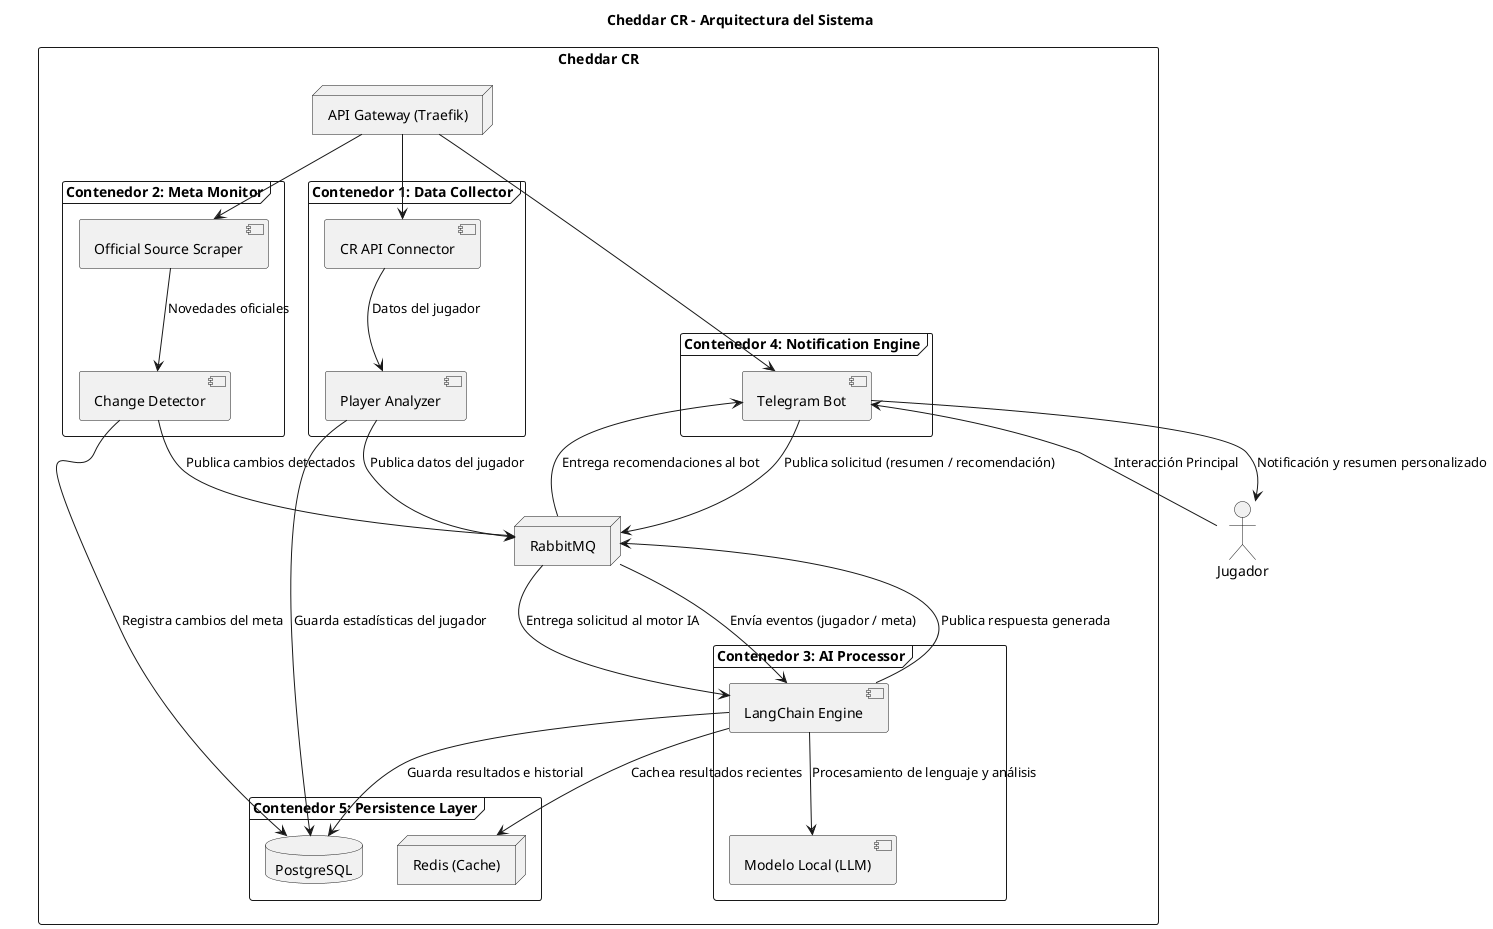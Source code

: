 @startuml
title Cheddar CR - Arquitectura del Sistema

actor "Jugador" as user

rectangle "Cheddar CR" {

  ' --- API Gateway ---
  node "API Gateway (Traefik)" as gateway

  ' --- Contenedor 1: Recolección de datos ---
  frame "Contenedor 1: Data Collector" as collector {
    component "CR API Connector" as api
    component "Player Analyzer" as analyzer
  }

  ' --- Contenedor 2: Monitoreo del Meta ---
  frame "Contenedor 2: Meta Monitor" as meta {
    component "Official Source Scraper" as scraper
    component "Change Detector" as detector
  }

  ' --- Contenedor 4: Notificaciones (más cerca del usuario) ---
  frame "Contenedor 4: Notification Engine" as notif {
    component "Telegram Bot" as bot
  }

  ' --- Contenedor 3: Procesamiento con IA ---
  frame "Contenedor 3: AI Processor" as ai {
    component "LangChain Engine" as lang
    component "Modelo Local (LLM)" as model
  }

  ' --- Contenedor 5: Persistencia ---
  frame "Contenedor 5: Persistence Layer" as persistence {
    database "PostgreSQL" as db
    node "Redis (Cache)" as redis
  }

  ' --- Mensajería ---
  node "RabbitMQ" as mq
}

' --- Relaciones principales ---
user --> bot : Interacción Principal

' --- Flujo de solicitud ---
bot --> mq : Publica solicitud (resumen / recomendación)
mq --> lang : Entrega solicitud al motor IA
lang --> model : Procesamiento de lenguaje y análisis
lang --> db : Guarda resultados e historial
lang --> redis : Cachea resultados recientes

' --- Flujo de respuesta ---
lang --> mq : Publica respuesta generada
mq --> bot : Entrega recomendaciones al bot
bot --> user : Notificación y resumen personalizado

' --- Flujo interno de datos ---
gateway --> api
gateway --> scraper
gateway --> bot

api --> analyzer : Datos del jugador
scraper --> detector : Novedades oficiales
analyzer --> mq : Publica datos del jugador
detector --> mq : Publica cambios detectados
mq --> lang : Envía eventos (jugador / meta)

' --- Persistencia general ---
analyzer --> db : Guarda estadísticas del jugador
detector --> db : Registra cambios del meta

@enduml